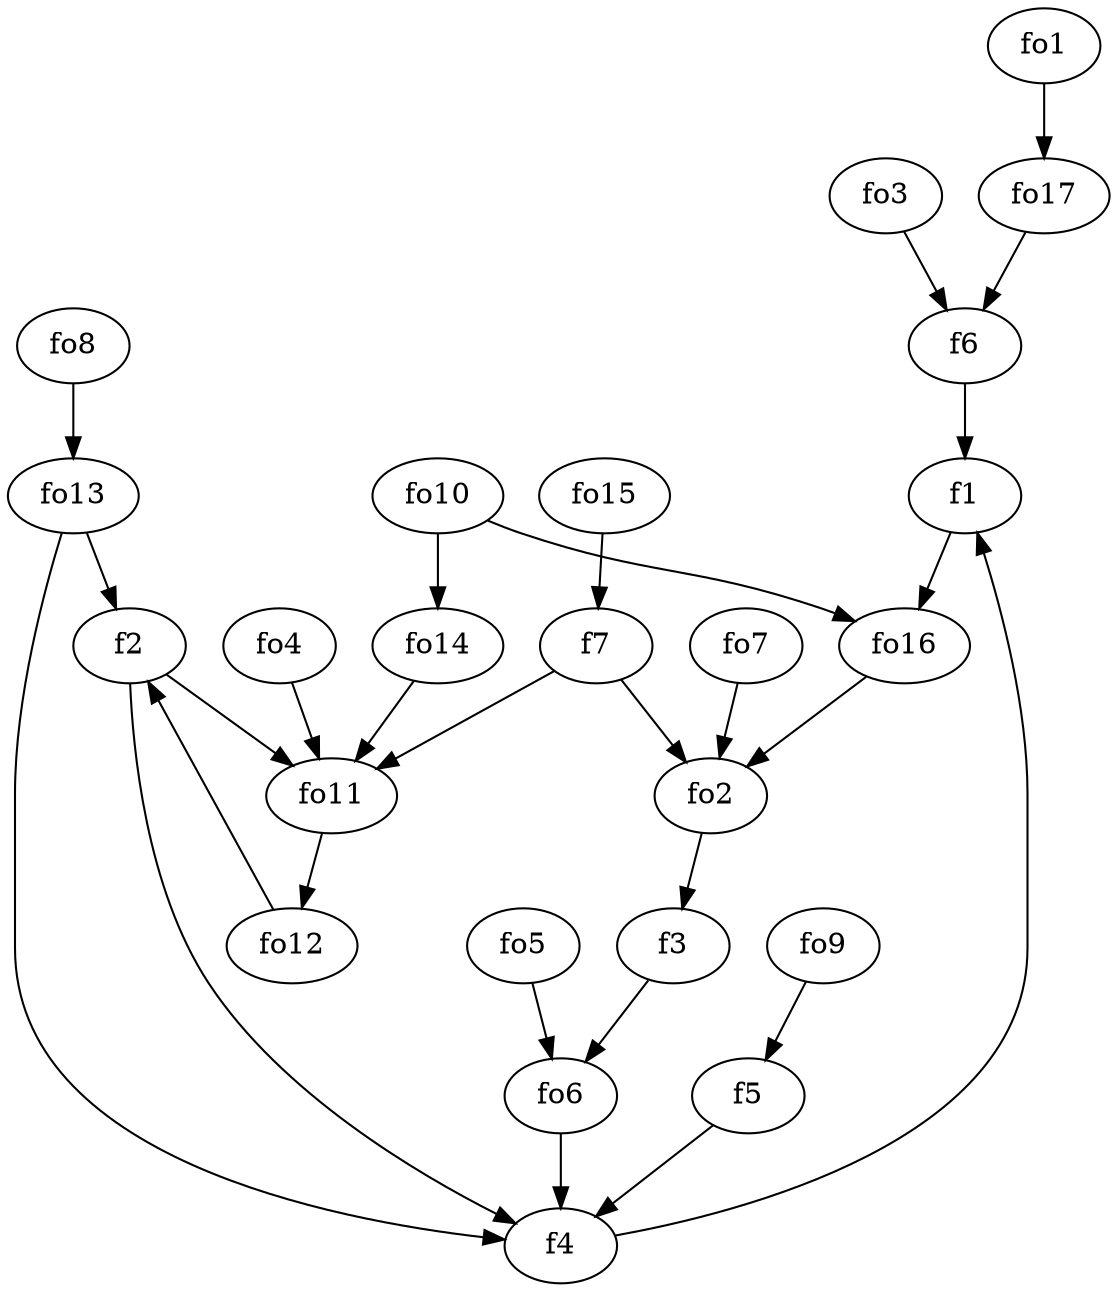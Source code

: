 strict digraph  {
f1;
f2;
f3;
f4;
f5;
f6;
f7;
fo1;
fo2;
fo3;
fo4;
fo5;
fo6;
fo7;
fo8;
fo9;
fo10;
fo11;
fo12;
fo13;
fo14;
fo15;
fo16;
fo17;
f1 -> fo16  [weight=2];
f2 -> f4  [weight=2];
f2 -> fo11  [weight=2];
f3 -> fo6  [weight=2];
f4 -> f1  [weight=2];
f5 -> f4  [weight=2];
f6 -> f1  [weight=2];
f7 -> fo11  [weight=2];
f7 -> fo2  [weight=2];
fo1 -> fo17  [weight=2];
fo2 -> f3  [weight=2];
fo3 -> f6  [weight=2];
fo4 -> fo11  [weight=2];
fo5 -> fo6  [weight=2];
fo6 -> f4  [weight=2];
fo7 -> fo2  [weight=2];
fo8 -> fo13  [weight=2];
fo9 -> f5  [weight=2];
fo10 -> fo16  [weight=2];
fo10 -> fo14  [weight=2];
fo11 -> fo12  [weight=2];
fo12 -> f2  [weight=2];
fo13 -> f2  [weight=2];
fo13 -> f4  [weight=2];
fo14 -> fo11  [weight=2];
fo15 -> f7  [weight=2];
fo16 -> fo2  [weight=2];
fo17 -> f6  [weight=2];
}
